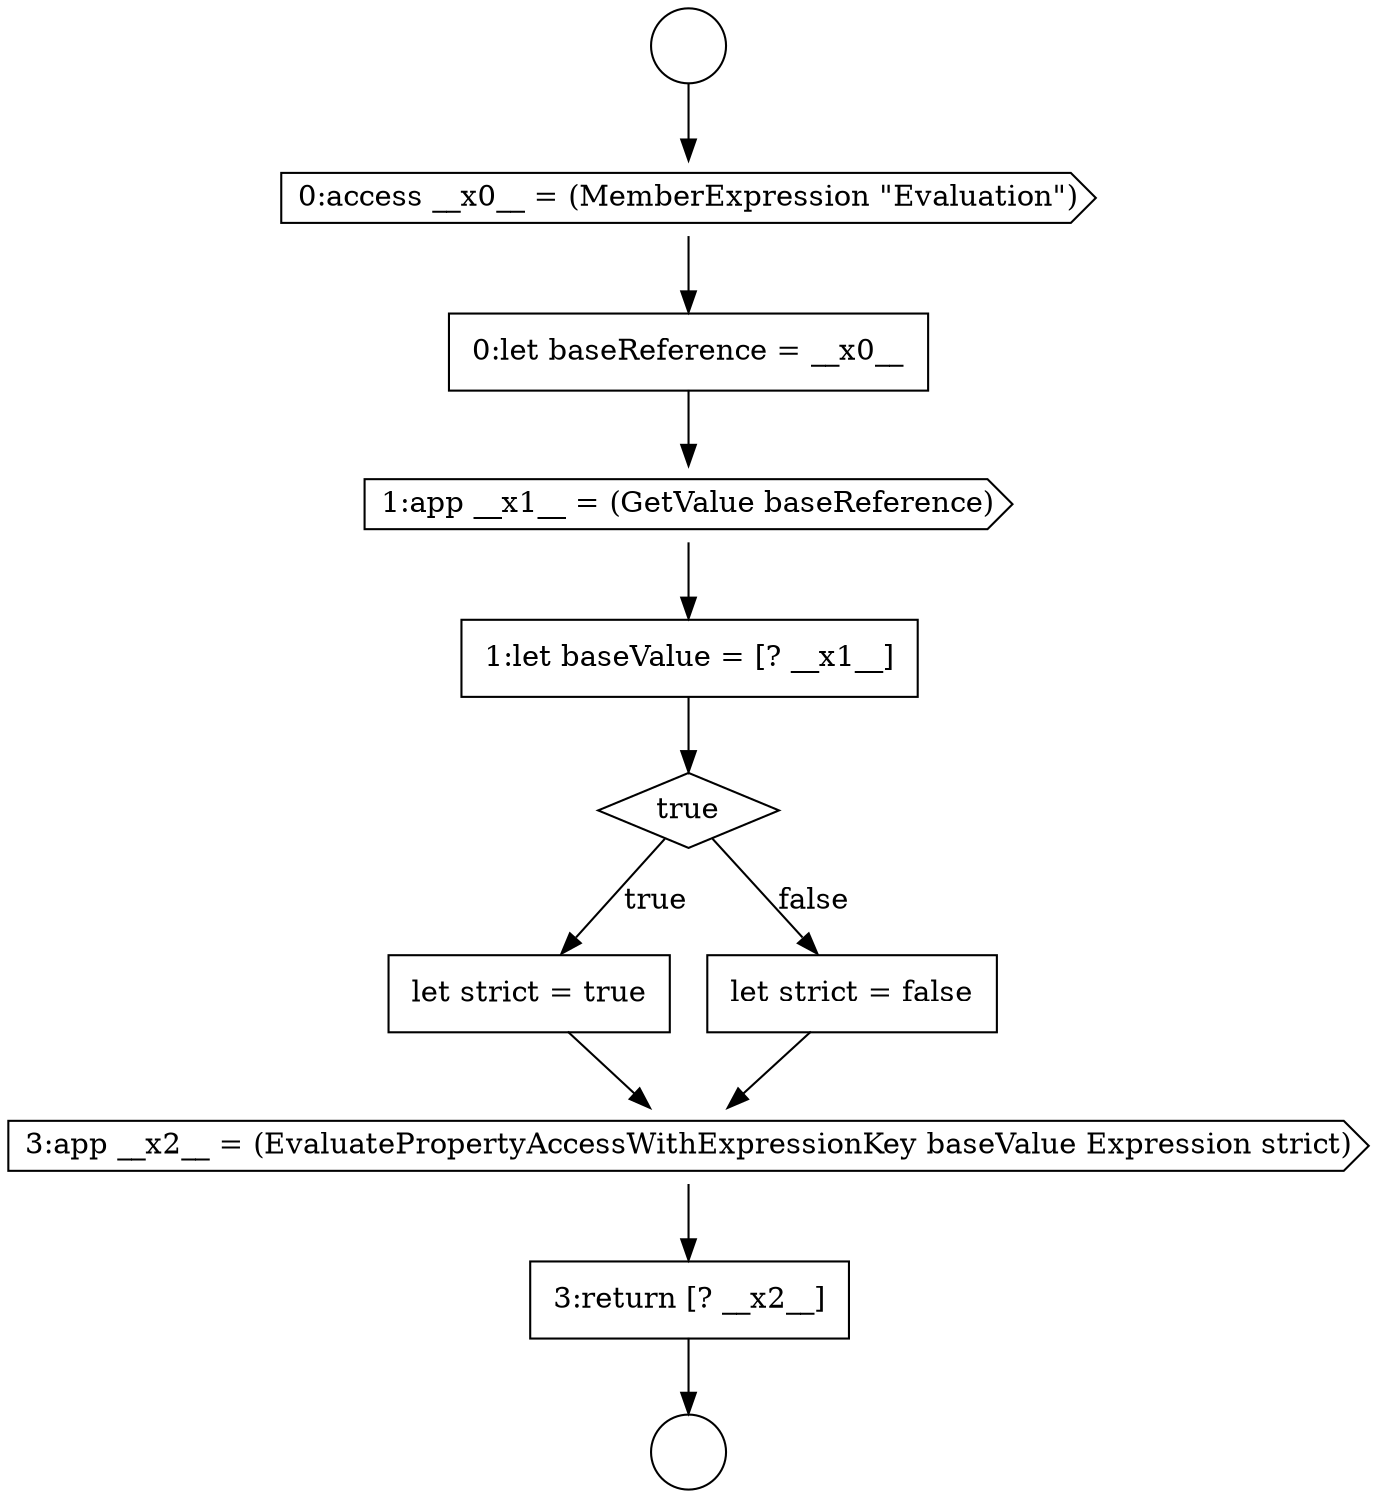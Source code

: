 digraph {
  node4528 [shape=cds, label=<<font color="black">3:app __x2__ = (EvaluatePropertyAccessWithExpressionKey baseValue Expression strict)</font>> color="black" fillcolor="white" style=filled]
  node4524 [shape=none, margin=0, label=<<font color="black">
    <table border="0" cellborder="1" cellspacing="0" cellpadding="10">
      <tr><td align="left">1:let baseValue = [? __x1__]</td></tr>
    </table>
  </font>> color="black" fillcolor="white" style=filled]
  node4519 [shape=circle label=" " color="black" fillcolor="white" style=filled]
  node4521 [shape=cds, label=<<font color="black">0:access __x0__ = (MemberExpression &quot;Evaluation&quot;)</font>> color="black" fillcolor="white" style=filled]
  node4525 [shape=diamond, label=<<font color="black">true</font>> color="black" fillcolor="white" style=filled]
  node4526 [shape=none, margin=0, label=<<font color="black">
    <table border="0" cellborder="1" cellspacing="0" cellpadding="10">
      <tr><td align="left">let strict = true</td></tr>
    </table>
  </font>> color="black" fillcolor="white" style=filled]
  node4529 [shape=none, margin=0, label=<<font color="black">
    <table border="0" cellborder="1" cellspacing="0" cellpadding="10">
      <tr><td align="left">3:return [? __x2__]</td></tr>
    </table>
  </font>> color="black" fillcolor="white" style=filled]
  node4522 [shape=none, margin=0, label=<<font color="black">
    <table border="0" cellborder="1" cellspacing="0" cellpadding="10">
      <tr><td align="left">0:let baseReference = __x0__</td></tr>
    </table>
  </font>> color="black" fillcolor="white" style=filled]
  node4527 [shape=none, margin=0, label=<<font color="black">
    <table border="0" cellborder="1" cellspacing="0" cellpadding="10">
      <tr><td align="left">let strict = false</td></tr>
    </table>
  </font>> color="black" fillcolor="white" style=filled]
  node4523 [shape=cds, label=<<font color="black">1:app __x1__ = (GetValue baseReference)</font>> color="black" fillcolor="white" style=filled]
  node4520 [shape=circle label=" " color="black" fillcolor="white" style=filled]
  node4524 -> node4525 [ color="black"]
  node4521 -> node4522 [ color="black"]
  node4528 -> node4529 [ color="black"]
  node4525 -> node4526 [label=<<font color="black">true</font>> color="black"]
  node4525 -> node4527 [label=<<font color="black">false</font>> color="black"]
  node4522 -> node4523 [ color="black"]
  node4519 -> node4521 [ color="black"]
  node4529 -> node4520 [ color="black"]
  node4526 -> node4528 [ color="black"]
  node4523 -> node4524 [ color="black"]
  node4527 -> node4528 [ color="black"]
}
